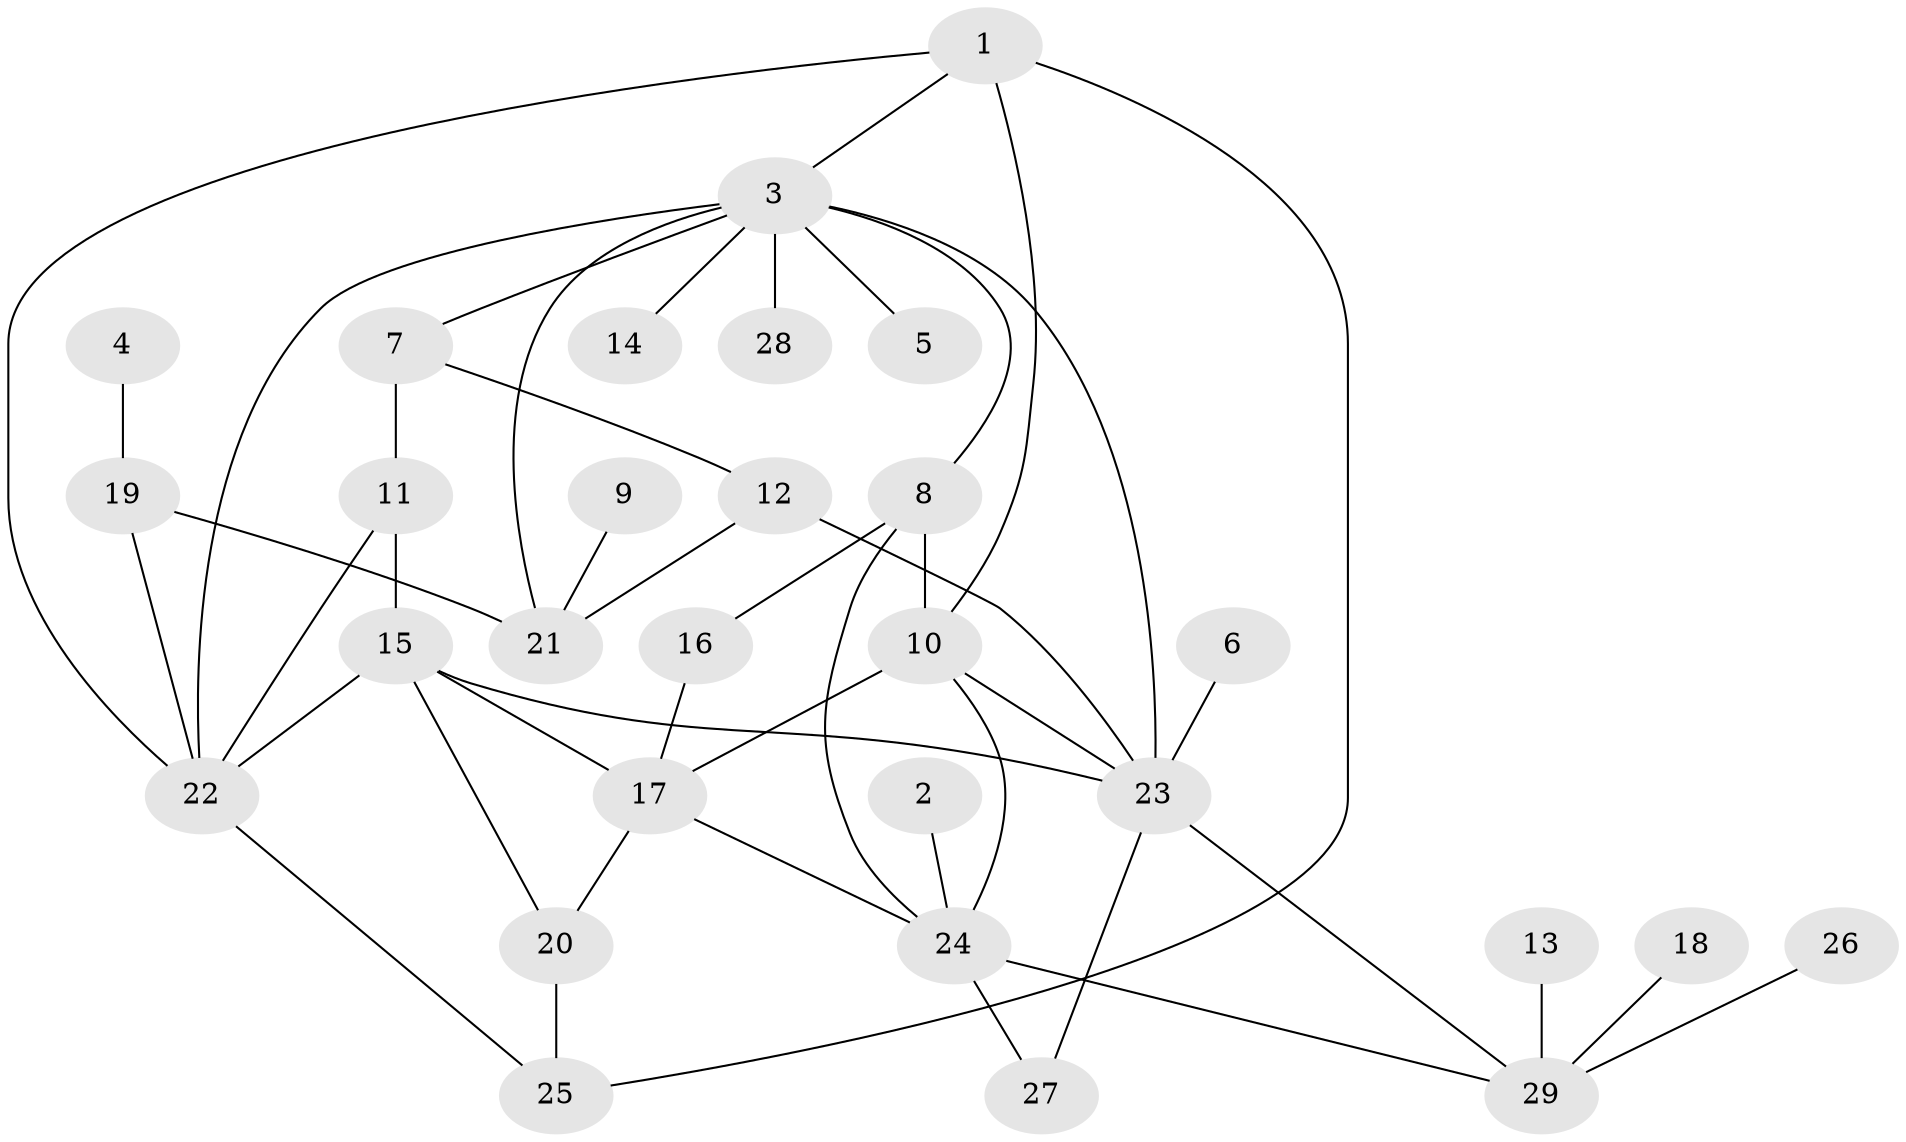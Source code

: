 // original degree distribution, {9: 0.017543859649122806, 7: 0.03508771929824561, 3: 0.15789473684210525, 4: 0.24561403508771928, 5: 0.03508771929824561, 1: 0.2807017543859649, 2: 0.22807017543859648}
// Generated by graph-tools (version 1.1) at 2025/49/03/09/25 03:49:22]
// undirected, 29 vertices, 46 edges
graph export_dot {
graph [start="1"]
  node [color=gray90,style=filled];
  1;
  2;
  3;
  4;
  5;
  6;
  7;
  8;
  9;
  10;
  11;
  12;
  13;
  14;
  15;
  16;
  17;
  18;
  19;
  20;
  21;
  22;
  23;
  24;
  25;
  26;
  27;
  28;
  29;
  1 -- 3 [weight=1.0];
  1 -- 10 [weight=1.0];
  1 -- 22 [weight=1.0];
  1 -- 25 [weight=1.0];
  2 -- 24 [weight=1.0];
  3 -- 5 [weight=1.0];
  3 -- 7 [weight=1.0];
  3 -- 8 [weight=1.0];
  3 -- 14 [weight=1.0];
  3 -- 21 [weight=2.0];
  3 -- 22 [weight=1.0];
  3 -- 23 [weight=2.0];
  3 -- 28 [weight=1.0];
  4 -- 19 [weight=1.0];
  6 -- 23 [weight=2.0];
  7 -- 11 [weight=1.0];
  7 -- 12 [weight=1.0];
  8 -- 10 [weight=1.0];
  8 -- 16 [weight=1.0];
  8 -- 24 [weight=1.0];
  9 -- 21 [weight=1.0];
  10 -- 17 [weight=1.0];
  10 -- 23 [weight=1.0];
  10 -- 24 [weight=1.0];
  11 -- 15 [weight=1.0];
  11 -- 22 [weight=1.0];
  12 -- 21 [weight=1.0];
  12 -- 23 [weight=1.0];
  13 -- 29 [weight=1.0];
  15 -- 17 [weight=2.0];
  15 -- 20 [weight=1.0];
  15 -- 22 [weight=1.0];
  15 -- 23 [weight=1.0];
  16 -- 17 [weight=1.0];
  17 -- 20 [weight=1.0];
  17 -- 24 [weight=1.0];
  18 -- 29 [weight=1.0];
  19 -- 21 [weight=1.0];
  19 -- 22 [weight=2.0];
  20 -- 25 [weight=1.0];
  22 -- 25 [weight=1.0];
  23 -- 27 [weight=1.0];
  23 -- 29 [weight=1.0];
  24 -- 27 [weight=1.0];
  24 -- 29 [weight=1.0];
  26 -- 29 [weight=1.0];
}
